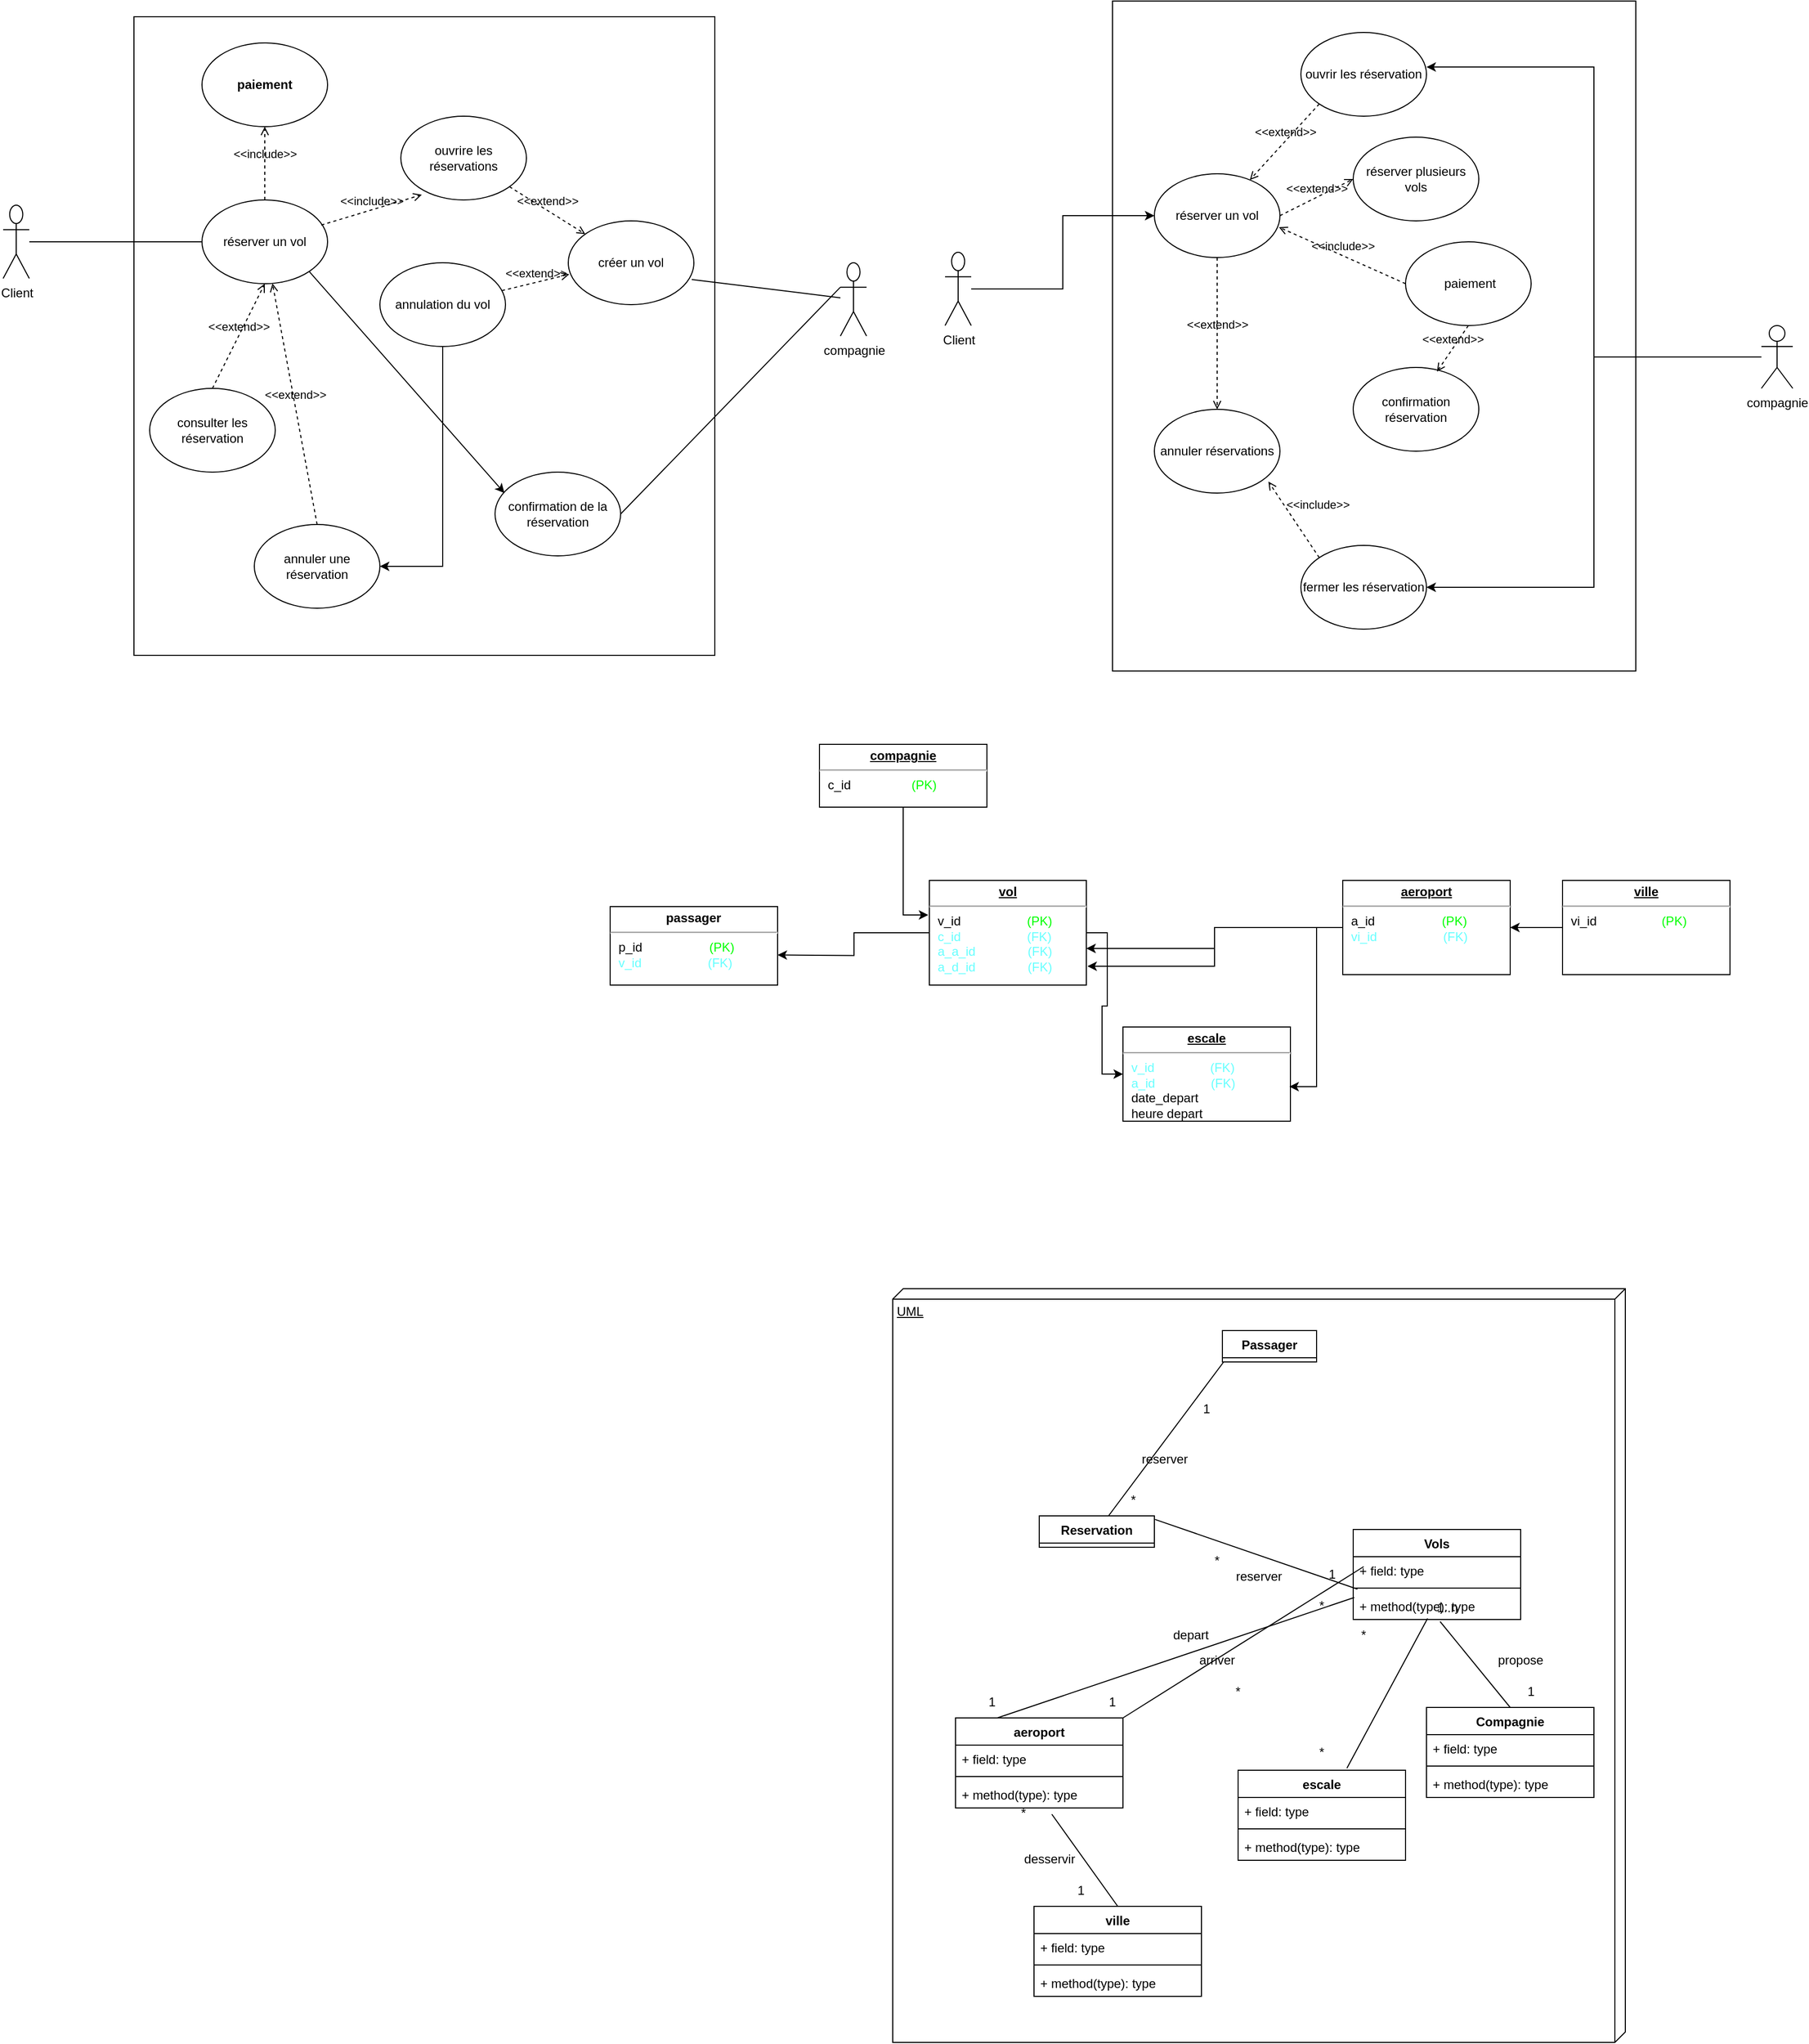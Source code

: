 <mxfile version="20.3.0" type="device"><diagram id="wTsEBoWr6yyiPD_zzFdA" name="Page-1"><mxGraphModel dx="1952" dy="724" grid="1" gridSize="10" guides="1" tooltips="1" connect="1" arrows="1" fold="1" page="1" pageScale="1" pageWidth="850" pageHeight="1100" math="0" shadow="0"><root><mxCell id="0"/><mxCell id="1" parent="0"/><mxCell id="FSa8hhv00LXBlQhopmeW-4" value="" style="rounded=0;whiteSpace=wrap;html=1;" parent="1" vertex="1"><mxGeometry x="510" y="20" width="500" height="640" as="geometry"/></mxCell><mxCell id="FSa8hhv00LXBlQhopmeW-11" value="réserver un vol" style="ellipse;whiteSpace=wrap;html=1;" parent="1" vertex="1"><mxGeometry x="550" y="185" width="120" height="80" as="geometry"/></mxCell><mxCell id="2DmsOBmD3HLrlaw24QD--2" value="&lt;p style=&quot;margin:0px;margin-top:4px;text-align:center;text-decoration:underline;&quot;&gt;&lt;/p&gt;&lt;b style=&quot;text-align: center;&quot;&gt;&lt;span style=&quot;&quot;&gt;&#9;&lt;/span&gt;&lt;span style=&quot;&quot;&gt;&#9;&lt;/span&gt;&lt;span style=&quot;white-space: pre;&quot;&gt;&#9;&lt;/span&gt;&lt;span style=&quot;white-space: pre;&quot;&gt;&#9;&lt;/span&gt;passager&lt;/b&gt;&lt;hr&gt;&lt;p style=&quot;margin:0px;margin-left:8px;&quot;&gt;&lt;span style=&quot;&quot;&gt;p_id&amp;nbsp;&lt;span style=&quot;white-space: pre;&quot;&gt;&#9;&lt;/span&gt;&lt;span style=&quot;white-space: pre;&quot;&gt;&#9;&lt;/span&gt;&lt;span style=&quot;&quot;&gt;&#9;&lt;/span&gt;&lt;span style=&quot;&quot;&gt;&#9;&lt;/span&gt;&lt;span style=&quot;&quot;&gt;&#9;&lt;/span&gt;&amp;nbsp;&lt;/span&gt;&lt;font color=&quot;#00ff00&quot;&gt;(PK)&lt;/font&gt;&lt;br&gt;&lt;/p&gt;&lt;p style=&quot;margin:0px;margin-left:8px;&quot;&gt;&lt;font color=&quot;#66ffff&quot;&gt;v_id&amp;nbsp; &amp;nbsp; &amp;nbsp; &amp;nbsp; &amp;nbsp; &amp;nbsp; &amp;nbsp; &amp;nbsp; &amp;nbsp; &amp;nbsp;(FK)&lt;/font&gt;&lt;br&gt;&lt;/p&gt;" style="verticalAlign=top;align=left;overflow=fill;fontSize=12;fontFamily=Helvetica;html=1;" parent="1" vertex="1"><mxGeometry x="30" y="885" width="160" height="75" as="geometry"/></mxCell><mxCell id="2KF7r9ejv1I13S9CNrzW-11" style="edgeStyle=orthogonalEdgeStyle;rounded=0;orthogonalLoop=1;jettySize=auto;html=1;entryX=0;entryY=0.5;entryDx=0;entryDy=0;fontColor=#000000;" parent="1" source="2KF7r9ejv1I13S9CNrzW-1" target="2KF7r9ejv1I13S9CNrzW-5" edge="1"><mxGeometry relative="1" as="geometry"/></mxCell><mxCell id="_yO1lGDixEVz8C-nXIGE-82" style="edgeStyle=orthogonalEdgeStyle;rounded=0;orthogonalLoop=1;jettySize=auto;html=1;entryX=1;entryY=0.75;entryDx=0;entryDy=0;" edge="1" parent="1" source="2KF7r9ejv1I13S9CNrzW-1"><mxGeometry relative="1" as="geometry"><mxPoint x="190" y="931.25" as="targetPoint"/></mxGeometry></mxCell><mxCell id="2KF7r9ejv1I13S9CNrzW-1" value="&lt;p style=&quot;margin:0px;margin-top:4px;text-align:center;text-decoration:underline;&quot;&gt;&lt;b&gt;vol&lt;/b&gt;&lt;/p&gt;&lt;hr&gt;&lt;p style=&quot;margin:0px;margin-left:8px;&quot;&gt;v_id&amp;nbsp; &amp;nbsp; &amp;nbsp; &amp;nbsp; &amp;nbsp; &amp;nbsp; &amp;nbsp; &amp;nbsp; &amp;nbsp; &amp;nbsp;&lt;font color=&quot;#00ff00&quot;&gt;(PK)&lt;/font&gt;&lt;br&gt;&lt;font color=&quot;#66ffff&quot;&gt;c_id&amp;nbsp; &amp;nbsp; &amp;nbsp; &amp;nbsp; &amp;nbsp; &amp;nbsp; &amp;nbsp; &amp;nbsp; &amp;nbsp; &amp;nbsp;(FK)&lt;br&gt;a_a_id&amp;nbsp; &amp;nbsp; &amp;nbsp; &amp;nbsp; &amp;nbsp; &amp;nbsp; &amp;nbsp; &amp;nbsp;(FK)&lt;/font&gt;&lt;/p&gt;&lt;p style=&quot;margin:0px;margin-left:8px;&quot;&gt;&lt;font color=&quot;#66ffff&quot;&gt;a_d_id&amp;nbsp; &amp;nbsp; &amp;nbsp; &amp;nbsp; &amp;nbsp; &amp;nbsp; &amp;nbsp; &amp;nbsp;(FK)&lt;/font&gt;&lt;font color=&quot;#0000ff&quot;&gt;&lt;br&gt;&lt;/font&gt;&lt;/p&gt;" style="verticalAlign=top;align=left;overflow=fill;fontSize=12;fontFamily=Helvetica;html=1;" parent="1" vertex="1"><mxGeometry x="335" y="860" width="150" height="100" as="geometry"/></mxCell><mxCell id="2KF7r9ejv1I13S9CNrzW-4" style="edgeStyle=orthogonalEdgeStyle;rounded=0;orthogonalLoop=1;jettySize=auto;html=1;entryX=-0.007;entryY=0.33;entryDx=0;entryDy=0;fontColor=#000000;entryPerimeter=0;" parent="1" source="2KF7r9ejv1I13S9CNrzW-3" target="2KF7r9ejv1I13S9CNrzW-1" edge="1"><mxGeometry relative="1" as="geometry"/></mxCell><mxCell id="2KF7r9ejv1I13S9CNrzW-3" value="&lt;p style=&quot;margin:0px;margin-top:4px;text-align:center;text-decoration:underline;&quot;&gt;&lt;b&gt;compagnie&lt;/b&gt;&lt;/p&gt;&lt;hr&gt;&lt;p style=&quot;margin:0px;margin-left:8px;&quot;&gt;c_id&lt;span style=&quot;white-space: pre;&quot;&gt;&#9;&lt;/span&gt;&lt;span style=&quot;white-space: pre;&quot;&gt;&#9;&lt;/span&gt;&lt;span style=&quot;white-space: pre;&quot;&gt;&#9;&lt;/span&gt;&lt;font color=&quot;#00ff00&quot;&gt;(PK)&lt;/font&gt;&lt;br&gt;&lt;/p&gt;" style="verticalAlign=top;align=left;overflow=fill;fontSize=12;fontFamily=Helvetica;html=1;" parent="1" vertex="1"><mxGeometry x="230" y="730" width="160" height="60" as="geometry"/></mxCell><mxCell id="2KF7r9ejv1I13S9CNrzW-5" value="&lt;p style=&quot;margin:0px;margin-top:4px;text-align:center;text-decoration:underline;&quot;&gt;&lt;b&gt;escale&lt;/b&gt;&lt;/p&gt;&lt;hr&gt;&lt;p style=&quot;margin:0px;margin-left:8px;&quot;&gt;&lt;font color=&quot;#66ffff&quot;&gt;v_id&amp;nbsp; &amp;nbsp; &amp;nbsp; &amp;nbsp; &amp;nbsp; &amp;nbsp; &amp;nbsp; &amp;nbsp; (FK)&lt;br&gt;a_id&amp;nbsp; &amp;nbsp; &amp;nbsp; &amp;nbsp; &amp;nbsp; &amp;nbsp; &amp;nbsp; &amp;nbsp; (FK)&lt;/font&gt;&lt;/p&gt;&lt;p style=&quot;margin:0px;margin-left:8px;&quot;&gt;date_depart&lt;/p&gt;&lt;p style=&quot;margin:0px;margin-left:8px;&quot;&gt;heure depart&lt;/p&gt;" style="verticalAlign=top;align=left;overflow=fill;fontSize=12;fontFamily=Helvetica;html=1;" parent="1" vertex="1"><mxGeometry x="520" y="1000" width="160" height="90" as="geometry"/></mxCell><mxCell id="2KF7r9ejv1I13S9CNrzW-9" style="edgeStyle=orthogonalEdgeStyle;rounded=0;orthogonalLoop=1;jettySize=auto;html=1;entryX=1.007;entryY=0.82;entryDx=0;entryDy=0;fontColor=#000000;entryPerimeter=0;" parent="1" source="2KF7r9ejv1I13S9CNrzW-6" target="2KF7r9ejv1I13S9CNrzW-1" edge="1"><mxGeometry relative="1" as="geometry"/></mxCell><mxCell id="2KF7r9ejv1I13S9CNrzW-10" style="edgeStyle=orthogonalEdgeStyle;rounded=0;orthogonalLoop=1;jettySize=auto;html=1;entryX=1;entryY=0.65;entryDx=0;entryDy=0;entryPerimeter=0;fontColor=#000000;" parent="1" source="2KF7r9ejv1I13S9CNrzW-6" target="2KF7r9ejv1I13S9CNrzW-1" edge="1"><mxGeometry relative="1" as="geometry"/></mxCell><mxCell id="2KF7r9ejv1I13S9CNrzW-12" style="edgeStyle=orthogonalEdgeStyle;rounded=0;orthogonalLoop=1;jettySize=auto;html=1;entryX=0.994;entryY=0.633;entryDx=0;entryDy=0;entryPerimeter=0;fontColor=#000000;" parent="1" source="2KF7r9ejv1I13S9CNrzW-6" target="2KF7r9ejv1I13S9CNrzW-5" edge="1"><mxGeometry relative="1" as="geometry"/></mxCell><mxCell id="2KF7r9ejv1I13S9CNrzW-6" value="&lt;p style=&quot;margin:0px;margin-top:4px;text-align:center;text-decoration:underline;&quot;&gt;&lt;b&gt;aeroport&lt;/b&gt;&lt;/p&gt;&lt;hr&gt;&lt;p style=&quot;margin:0px;margin-left:8px;&quot;&gt;a_id&lt;span style=&quot;white-space: pre;&quot;&gt;&#9;&lt;/span&gt;&lt;span style=&quot;white-space: pre;&quot;&gt;&#9;&lt;/span&gt;&amp;nbsp;&lt;span style=&quot;white-space: pre;&quot;&gt;&#9;&lt;/span&gt;&amp;nbsp;&amp;nbsp;&lt;font color=&quot;#00ff00&quot;&gt;(PK)&lt;/font&gt;&lt;br&gt;&lt;font color=&quot;#66ffff&quot;&gt;vi_id&amp;nbsp; &amp;nbsp; &amp;nbsp; &amp;nbsp; &amp;nbsp; &amp;nbsp; &amp;nbsp; &amp;nbsp; &amp;nbsp; &amp;nbsp;(FK)&lt;/font&gt;&lt;/p&gt;" style="verticalAlign=top;align=left;overflow=fill;fontSize=12;fontFamily=Helvetica;html=1;" parent="1" vertex="1"><mxGeometry x="730" y="860" width="160" height="90" as="geometry"/></mxCell><mxCell id="2KF7r9ejv1I13S9CNrzW-8" style="edgeStyle=orthogonalEdgeStyle;rounded=0;orthogonalLoop=1;jettySize=auto;html=1;fontColor=#000000;" parent="1" source="2KF7r9ejv1I13S9CNrzW-7" target="2KF7r9ejv1I13S9CNrzW-6" edge="1"><mxGeometry relative="1" as="geometry"/></mxCell><mxCell id="2KF7r9ejv1I13S9CNrzW-7" value="&lt;p style=&quot;margin:0px;margin-top:4px;text-align:center;text-decoration:underline;&quot;&gt;&lt;b&gt;ville&lt;/b&gt;&lt;/p&gt;&lt;hr&gt;&lt;p style=&quot;margin:0px;margin-left:8px;&quot;&gt;vi_id&lt;span style=&quot;white-space: pre;&quot;&gt;&#9;&lt;/span&gt;&lt;span style=&quot;white-space: pre;&quot;&gt;&#9;&lt;/span&gt;&amp;nbsp;&lt;span style=&quot;white-space: pre;&quot;&gt;&#9;&lt;/span&gt;&amp;nbsp;&amp;nbsp;&lt;font color=&quot;#00ff00&quot;&gt;(PK)&lt;/font&gt;&lt;br&gt;&lt;/p&gt;" style="verticalAlign=top;align=left;overflow=fill;fontSize=12;fontFamily=Helvetica;html=1;" parent="1" vertex="1"><mxGeometry x="940" y="860" width="160" height="90" as="geometry"/></mxCell><mxCell id="QPlJVsHykX-WtgkAvanO-22" style="edgeStyle=orthogonalEdgeStyle;rounded=0;orthogonalLoop=1;jettySize=auto;html=1;" parent="1" source="QPlJVsHykX-WtgkAvanO-1" target="FSa8hhv00LXBlQhopmeW-11" edge="1"><mxGeometry relative="1" as="geometry"/></mxCell><mxCell id="QPlJVsHykX-WtgkAvanO-1" value="Client" style="shape=umlActor;verticalLabelPosition=bottom;verticalAlign=top;html=1;outlineConnect=0;" parent="1" vertex="1"><mxGeometry x="350" y="260" width="25" height="70" as="geometry"/></mxCell><mxCell id="QPlJVsHykX-WtgkAvanO-3" value="annuler réservations" style="ellipse;whiteSpace=wrap;html=1;" parent="1" vertex="1"><mxGeometry x="550" y="410" width="120" height="80" as="geometry"/></mxCell><mxCell id="QPlJVsHykX-WtgkAvanO-18" style="edgeStyle=orthogonalEdgeStyle;rounded=0;orthogonalLoop=1;jettySize=auto;html=1;entryX=1;entryY=0.413;entryDx=0;entryDy=0;entryPerimeter=0;" parent="1" source="QPlJVsHykX-WtgkAvanO-5" target="QPlJVsHykX-WtgkAvanO-13" edge="1"><mxGeometry relative="1" as="geometry"/></mxCell><mxCell id="QPlJVsHykX-WtgkAvanO-23" style="edgeStyle=orthogonalEdgeStyle;rounded=0;orthogonalLoop=1;jettySize=auto;html=1;entryX=1;entryY=0.5;entryDx=0;entryDy=0;" parent="1" source="QPlJVsHykX-WtgkAvanO-5" target="QPlJVsHykX-WtgkAvanO-17" edge="1"><mxGeometry relative="1" as="geometry"/></mxCell><mxCell id="QPlJVsHykX-WtgkAvanO-5" value="compagnie" style="shape=umlActor;verticalLabelPosition=bottom;verticalAlign=top;html=1;outlineConnect=0;" parent="1" vertex="1"><mxGeometry x="1130" y="330" width="30" height="60" as="geometry"/></mxCell><mxCell id="QPlJVsHykX-WtgkAvanO-9" value="confirmation réservation" style="ellipse;whiteSpace=wrap;html=1;" parent="1" vertex="1"><mxGeometry x="740" y="370" width="120" height="80" as="geometry"/></mxCell><mxCell id="QPlJVsHykX-WtgkAvanO-13" value="ouvrir les réservation" style="ellipse;whiteSpace=wrap;html=1;" parent="1" vertex="1"><mxGeometry x="690" y="50" width="120" height="80" as="geometry"/></mxCell><mxCell id="QPlJVsHykX-WtgkAvanO-14" value="réserver plusieurs vols" style="ellipse;whiteSpace=wrap;html=1;" parent="1" vertex="1"><mxGeometry x="740" y="150" width="120" height="80" as="geometry"/></mxCell><mxCell id="QPlJVsHykX-WtgkAvanO-15" value="&amp;lt;&amp;lt;extend&amp;gt;&amp;gt;" style="html=1;verticalAlign=bottom;labelBackgroundColor=none;endArrow=open;endFill=0;dashed=1;rounded=0;entryX=0;entryY=0.5;entryDx=0;entryDy=0;exitX=1;exitY=0.5;exitDx=0;exitDy=0;" parent="1" source="FSa8hhv00LXBlQhopmeW-11" target="QPlJVsHykX-WtgkAvanO-14" edge="1"><mxGeometry width="160" relative="1" as="geometry"><mxPoint x="680" y="110" as="sourcePoint"/><mxPoint x="840" y="110" as="targetPoint"/></mxGeometry></mxCell><mxCell id="QPlJVsHykX-WtgkAvanO-17" value="fermer les réservation" style="ellipse;whiteSpace=wrap;html=1;" parent="1" vertex="1"><mxGeometry x="690" y="540" width="120" height="80" as="geometry"/></mxCell><mxCell id="QPlJVsHykX-WtgkAvanO-24" value="&amp;lt;&amp;lt;include&amp;gt;&amp;gt;" style="html=1;verticalAlign=bottom;labelBackgroundColor=none;endArrow=open;endFill=0;dashed=1;rounded=0;exitX=0;exitY=0;exitDx=0;exitDy=0;entryX=0.908;entryY=0.863;entryDx=0;entryDy=0;entryPerimeter=0;" parent="1" source="QPlJVsHykX-WtgkAvanO-17" target="QPlJVsHykX-WtgkAvanO-3" edge="1"><mxGeometry x="-0.177" y="-22" width="160" relative="1" as="geometry"><mxPoint x="710" y="370" as="sourcePoint"/><mxPoint x="780" y="495" as="targetPoint"/><mxPoint as="offset"/></mxGeometry></mxCell><mxCell id="QPlJVsHykX-WtgkAvanO-28" value="&amp;lt;&amp;lt;extend&amp;gt;&amp;gt;" style="html=1;verticalAlign=bottom;labelBackgroundColor=none;endArrow=open;endFill=0;dashed=1;rounded=0;exitX=0;exitY=1;exitDx=0;exitDy=0;" parent="1" source="QPlJVsHykX-WtgkAvanO-13" target="FSa8hhv00LXBlQhopmeW-11" edge="1"><mxGeometry width="160" relative="1" as="geometry"><mxPoint x="670" y="160" as="sourcePoint"/><mxPoint x="800" y="160" as="targetPoint"/></mxGeometry></mxCell><mxCell id="QPlJVsHykX-WtgkAvanO-30" value="UML" style="verticalAlign=top;align=left;spacingTop=8;spacingLeft=2;spacingRight=12;shape=cube;size=10;direction=south;fontStyle=4;html=1;" parent="1" vertex="1"><mxGeometry x="300" y="1250" width="700" height="720" as="geometry"/></mxCell><mxCell id="QPlJVsHykX-WtgkAvanO-31" value="Passager" style="swimlane;fontStyle=1;align=center;verticalAlign=top;childLayout=stackLayout;horizontal=1;startSize=26;horizontalStack=0;resizeParent=1;resizeParentMax=0;resizeLast=0;collapsible=1;marginBottom=0;" parent="1" vertex="1" collapsed="1"><mxGeometry x="615" y="1290" width="90" height="30" as="geometry"><mxRectangle x="615" y="1290" width="160" height="108" as="alternateBounds"/></mxGeometry></mxCell><mxCell id="QPlJVsHykX-WtgkAvanO-32" value="- id_passager: Int&#10;- nom: String&#10;- prenom: String&#10;- passport_number: Int" style="text;strokeColor=none;fillColor=none;align=left;verticalAlign=top;spacingLeft=4;spacingRight=4;overflow=hidden;rotatable=0;points=[[0,0.5],[1,0.5]];portConstraint=eastwest;" parent="QPlJVsHykX-WtgkAvanO-31" vertex="1"><mxGeometry y="26" width="160" height="74" as="geometry"/></mxCell><mxCell id="QPlJVsHykX-WtgkAvanO-33" value="" style="line;strokeWidth=1;fillColor=none;align=left;verticalAlign=middle;spacingTop=-1;spacingLeft=3;spacingRight=3;rotatable=0;labelPosition=right;points=[];portConstraint=eastwest;" parent="QPlJVsHykX-WtgkAvanO-31" vertex="1"><mxGeometry y="100" width="160" height="8" as="geometry"/></mxCell><mxCell id="QPlJVsHykX-WtgkAvanO-35" value="Reservation" style="swimlane;fontStyle=1;align=center;verticalAlign=top;childLayout=stackLayout;horizontal=1;startSize=26;horizontalStack=0;resizeParent=1;resizeParentMax=0;resizeLast=0;collapsible=1;marginBottom=0;" parent="1" vertex="1" collapsed="1"><mxGeometry x="440" y="1467" width="110" height="30" as="geometry"><mxRectangle x="440" y="1467" width="160" height="86" as="alternateBounds"/></mxGeometry></mxCell><mxCell id="QPlJVsHykX-WtgkAvanO-36" value="+ field: type" style="text;strokeColor=none;fillColor=none;align=left;verticalAlign=top;spacingLeft=4;spacingRight=4;overflow=hidden;rotatable=0;points=[[0,0.5],[1,0.5]];portConstraint=eastwest;" parent="QPlJVsHykX-WtgkAvanO-35" vertex="1"><mxGeometry y="26" width="160" height="26" as="geometry"/></mxCell><mxCell id="QPlJVsHykX-WtgkAvanO-37" value="" style="line;strokeWidth=1;fillColor=none;align=left;verticalAlign=middle;spacingTop=-1;spacingLeft=3;spacingRight=3;rotatable=0;labelPosition=right;points=[];portConstraint=eastwest;" parent="QPlJVsHykX-WtgkAvanO-35" vertex="1"><mxGeometry y="52" width="160" height="8" as="geometry"/></mxCell><mxCell id="QPlJVsHykX-WtgkAvanO-38" value="+ method(type): type" style="text;strokeColor=none;fillColor=none;align=left;verticalAlign=top;spacingLeft=4;spacingRight=4;overflow=hidden;rotatable=0;points=[[0,0.5],[1,0.5]];portConstraint=eastwest;" parent="QPlJVsHykX-WtgkAvanO-35" vertex="1"><mxGeometry y="60" width="160" height="26" as="geometry"/></mxCell><mxCell id="QPlJVsHykX-WtgkAvanO-39" value="Vols" style="swimlane;fontStyle=1;align=center;verticalAlign=top;childLayout=stackLayout;horizontal=1;startSize=26;horizontalStack=0;resizeParent=1;resizeParentMax=0;resizeLast=0;collapsible=1;marginBottom=0;" parent="1" vertex="1"><mxGeometry x="740" y="1480" width="160" height="86" as="geometry"><mxRectangle x="740" y="1480" width="60" height="30" as="alternateBounds"/></mxGeometry></mxCell><mxCell id="QPlJVsHykX-WtgkAvanO-40" value="+ field: type" style="text;strokeColor=none;fillColor=none;align=left;verticalAlign=top;spacingLeft=4;spacingRight=4;overflow=hidden;rotatable=0;points=[[0,0.5],[1,0.5]];portConstraint=eastwest;" parent="QPlJVsHykX-WtgkAvanO-39" vertex="1"><mxGeometry y="26" width="160" height="26" as="geometry"/></mxCell><mxCell id="QPlJVsHykX-WtgkAvanO-41" value="" style="line;strokeWidth=1;fillColor=none;align=left;verticalAlign=middle;spacingTop=-1;spacingLeft=3;spacingRight=3;rotatable=0;labelPosition=right;points=[];portConstraint=eastwest;" parent="QPlJVsHykX-WtgkAvanO-39" vertex="1"><mxGeometry y="52" width="160" height="8" as="geometry"/></mxCell><mxCell id="QPlJVsHykX-WtgkAvanO-42" value="+ method(type): type" style="text;strokeColor=none;fillColor=none;align=left;verticalAlign=top;spacingLeft=4;spacingRight=4;overflow=hidden;rotatable=0;points=[[0,0.5],[1,0.5]];portConstraint=eastwest;" parent="QPlJVsHykX-WtgkAvanO-39" vertex="1"><mxGeometry y="60" width="160" height="26" as="geometry"/></mxCell><mxCell id="QPlJVsHykX-WtgkAvanO-43" value="&amp;nbsp;paiement" style="ellipse;whiteSpace=wrap;html=1;" parent="1" vertex="1"><mxGeometry x="790" y="250" width="120" height="80" as="geometry"/></mxCell><mxCell id="QPlJVsHykX-WtgkAvanO-44" value="&amp;lt;&amp;lt;include&amp;gt;&amp;gt;" style="html=1;verticalAlign=bottom;labelBackgroundColor=none;endArrow=open;endFill=0;dashed=1;rounded=0;exitX=0;exitY=0.5;exitDx=0;exitDy=0;entryX=0.992;entryY=0.638;entryDx=0;entryDy=0;entryPerimeter=0;" parent="1" source="QPlJVsHykX-WtgkAvanO-43" target="FSa8hhv00LXBlQhopmeW-11" edge="1"><mxGeometry width="160" relative="1" as="geometry"><mxPoint x="710" y="240" as="sourcePoint"/><mxPoint x="870" y="240" as="targetPoint"/></mxGeometry></mxCell><mxCell id="QPlJVsHykX-WtgkAvanO-48" value="&amp;lt;&amp;lt;extend&amp;gt;&amp;gt;" style="html=1;verticalAlign=bottom;labelBackgroundColor=none;endArrow=open;endFill=0;dashed=1;rounded=0;entryX=0.667;entryY=0.05;entryDx=0;entryDy=0;exitX=0.5;exitY=1;exitDx=0;exitDy=0;entryPerimeter=0;" parent="1" source="QPlJVsHykX-WtgkAvanO-43" target="QPlJVsHykX-WtgkAvanO-9" edge="1"><mxGeometry width="160" relative="1" as="geometry"><mxPoint x="860" y="365" as="sourcePoint"/><mxPoint x="930" y="330" as="targetPoint"/></mxGeometry></mxCell><mxCell id="QPlJVsHykX-WtgkAvanO-63" value="Compagnie" style="swimlane;fontStyle=1;align=center;verticalAlign=top;childLayout=stackLayout;horizontal=1;startSize=26;horizontalStack=0;resizeParent=1;resizeParentMax=0;resizeLast=0;collapsible=1;marginBottom=0;" parent="1" vertex="1"><mxGeometry x="810" y="1650" width="160" height="86" as="geometry"><mxRectangle x="730" y="1620" width="110" height="30" as="alternateBounds"/></mxGeometry></mxCell><mxCell id="QPlJVsHykX-WtgkAvanO-64" value="+ field: type" style="text;strokeColor=none;fillColor=none;align=left;verticalAlign=top;spacingLeft=4;spacingRight=4;overflow=hidden;rotatable=0;points=[[0,0.5],[1,0.5]];portConstraint=eastwest;" parent="QPlJVsHykX-WtgkAvanO-63" vertex="1"><mxGeometry y="26" width="160" height="26" as="geometry"/></mxCell><mxCell id="QPlJVsHykX-WtgkAvanO-65" value="" style="line;strokeWidth=1;fillColor=none;align=left;verticalAlign=middle;spacingTop=-1;spacingLeft=3;spacingRight=3;rotatable=0;labelPosition=right;points=[];portConstraint=eastwest;" parent="QPlJVsHykX-WtgkAvanO-63" vertex="1"><mxGeometry y="52" width="160" height="8" as="geometry"/></mxCell><mxCell id="QPlJVsHykX-WtgkAvanO-66" value="+ method(type): type" style="text;strokeColor=none;fillColor=none;align=left;verticalAlign=top;spacingLeft=4;spacingRight=4;overflow=hidden;rotatable=0;points=[[0,0.5],[1,0.5]];portConstraint=eastwest;" parent="QPlJVsHykX-WtgkAvanO-63" vertex="1"><mxGeometry y="60" width="160" height="26" as="geometry"/></mxCell><mxCell id="_yO1lGDixEVz8C-nXIGE-1" value="escale" style="swimlane;fontStyle=1;align=center;verticalAlign=top;childLayout=stackLayout;horizontal=1;startSize=26;horizontalStack=0;resizeParent=1;resizeParentMax=0;resizeLast=0;collapsible=1;marginBottom=0;" vertex="1" parent="1"><mxGeometry x="630" y="1710" width="160" height="86" as="geometry"><mxRectangle x="595" y="1650" width="110" height="30" as="alternateBounds"/></mxGeometry></mxCell><mxCell id="_yO1lGDixEVz8C-nXIGE-2" value="+ field: type" style="text;strokeColor=none;fillColor=none;align=left;verticalAlign=top;spacingLeft=4;spacingRight=4;overflow=hidden;rotatable=0;points=[[0,0.5],[1,0.5]];portConstraint=eastwest;" vertex="1" parent="_yO1lGDixEVz8C-nXIGE-1"><mxGeometry y="26" width="160" height="26" as="geometry"/></mxCell><mxCell id="_yO1lGDixEVz8C-nXIGE-3" value="" style="line;strokeWidth=1;fillColor=none;align=left;verticalAlign=middle;spacingTop=-1;spacingLeft=3;spacingRight=3;rotatable=0;labelPosition=right;points=[];portConstraint=eastwest;" vertex="1" parent="_yO1lGDixEVz8C-nXIGE-1"><mxGeometry y="52" width="160" height="8" as="geometry"/></mxCell><mxCell id="_yO1lGDixEVz8C-nXIGE-4" value="+ method(type): type" style="text;strokeColor=none;fillColor=none;align=left;verticalAlign=top;spacingLeft=4;spacingRight=4;overflow=hidden;rotatable=0;points=[[0,0.5],[1,0.5]];portConstraint=eastwest;" vertex="1" parent="_yO1lGDixEVz8C-nXIGE-1"><mxGeometry y="60" width="160" height="26" as="geometry"/></mxCell><mxCell id="_yO1lGDixEVz8C-nXIGE-9" value="ville" style="swimlane;fontStyle=1;align=center;verticalAlign=top;childLayout=stackLayout;horizontal=1;startSize=26;horizontalStack=0;resizeParent=1;resizeParentMax=0;resizeLast=0;collapsible=1;marginBottom=0;" vertex="1" parent="1"><mxGeometry x="435" y="1840" width="160" height="86" as="geometry"><mxRectangle x="730" y="1620" width="110" height="30" as="alternateBounds"/></mxGeometry></mxCell><mxCell id="_yO1lGDixEVz8C-nXIGE-10" value="+ field: type" style="text;strokeColor=none;fillColor=none;align=left;verticalAlign=top;spacingLeft=4;spacingRight=4;overflow=hidden;rotatable=0;points=[[0,0.5],[1,0.5]];portConstraint=eastwest;" vertex="1" parent="_yO1lGDixEVz8C-nXIGE-9"><mxGeometry y="26" width="160" height="26" as="geometry"/></mxCell><mxCell id="_yO1lGDixEVz8C-nXIGE-11" value="" style="line;strokeWidth=1;fillColor=none;align=left;verticalAlign=middle;spacingTop=-1;spacingLeft=3;spacingRight=3;rotatable=0;labelPosition=right;points=[];portConstraint=eastwest;" vertex="1" parent="_yO1lGDixEVz8C-nXIGE-9"><mxGeometry y="52" width="160" height="8" as="geometry"/></mxCell><mxCell id="_yO1lGDixEVz8C-nXIGE-12" value="+ method(type): type" style="text;strokeColor=none;fillColor=none;align=left;verticalAlign=top;spacingLeft=4;spacingRight=4;overflow=hidden;rotatable=0;points=[[0,0.5],[1,0.5]];portConstraint=eastwest;" vertex="1" parent="_yO1lGDixEVz8C-nXIGE-9"><mxGeometry y="60" width="160" height="26" as="geometry"/></mxCell><mxCell id="_yO1lGDixEVz8C-nXIGE-13" value="" style="endArrow=none;html=1;rounded=0;exitX=1.006;exitY=0.115;exitDx=0;exitDy=0;exitPerimeter=0;entryX=0.025;entryY=-0.115;entryDx=0;entryDy=0;entryPerimeter=0;" edge="1" parent="1" source="QPlJVsHykX-WtgkAvanO-38" target="QPlJVsHykX-WtgkAvanO-42"><mxGeometry width="50" height="50" relative="1" as="geometry"><mxPoint x="660" y="1640" as="sourcePoint"/><mxPoint x="710" y="1590" as="targetPoint"/></mxGeometry></mxCell><mxCell id="_yO1lGDixEVz8C-nXIGE-14" value="*" style="text;html=1;strokeColor=none;fillColor=none;align=center;verticalAlign=middle;whiteSpace=wrap;rounded=0;" vertex="1" parent="1"><mxGeometry x="580" y="1495" width="60" height="30" as="geometry"/></mxCell><mxCell id="_yO1lGDixEVz8C-nXIGE-15" value="1" style="text;html=1;strokeColor=none;fillColor=none;align=center;verticalAlign=middle;whiteSpace=wrap;rounded=0;" vertex="1" parent="1"><mxGeometry x="690" y="1508" width="60" height="30" as="geometry"/></mxCell><mxCell id="_yO1lGDixEVz8C-nXIGE-19" value="" style="endArrow=none;html=1;rounded=0;exitX=0.013;exitY=1;exitDx=0;exitDy=0;exitPerimeter=0;" edge="1" parent="1" source="QPlJVsHykX-WtgkAvanO-32" target="QPlJVsHykX-WtgkAvanO-35"><mxGeometry width="50" height="50" relative="1" as="geometry"><mxPoint x="538.48" y="1420.0" as="sourcePoint"/><mxPoint x="681.52" y="1427.02" as="targetPoint"/></mxGeometry></mxCell><mxCell id="_yO1lGDixEVz8C-nXIGE-20" value="*" style="text;html=1;strokeColor=none;fillColor=none;align=center;verticalAlign=middle;whiteSpace=wrap;rounded=0;" vertex="1" parent="1"><mxGeometry x="500" y="1437" width="60" height="30" as="geometry"/></mxCell><mxCell id="_yO1lGDixEVz8C-nXIGE-21" value="1" style="text;html=1;strokeColor=none;fillColor=none;align=center;verticalAlign=middle;whiteSpace=wrap;rounded=0;" vertex="1" parent="1"><mxGeometry x="570" y="1350" width="60" height="30" as="geometry"/></mxCell><mxCell id="_yO1lGDixEVz8C-nXIGE-22" value="reserver" style="text;html=1;strokeColor=none;fillColor=none;align=center;verticalAlign=middle;whiteSpace=wrap;rounded=0;" vertex="1" parent="1"><mxGeometry x="530" y="1398" width="60" height="30" as="geometry"/></mxCell><mxCell id="_yO1lGDixEVz8C-nXIGE-23" value="reserver" style="text;html=1;strokeColor=none;fillColor=none;align=center;verticalAlign=middle;whiteSpace=wrap;rounded=0;" vertex="1" parent="1"><mxGeometry x="620" y="1510" width="60" height="30" as="geometry"/></mxCell><mxCell id="_yO1lGDixEVz8C-nXIGE-24" value="" style="endArrow=none;html=1;rounded=0;entryX=0.444;entryY=0.962;entryDx=0;entryDy=0;entryPerimeter=0;exitX=0.65;exitY=-0.023;exitDx=0;exitDy=0;exitPerimeter=0;" edge="1" parent="1" source="_yO1lGDixEVz8C-nXIGE-1" target="QPlJVsHykX-WtgkAvanO-42"><mxGeometry width="50" height="50" relative="1" as="geometry"><mxPoint x="660" y="1640" as="sourcePoint"/><mxPoint x="710" y="1590" as="targetPoint"/></mxGeometry></mxCell><mxCell id="_yO1lGDixEVz8C-nXIGE-25" value="propose" style="text;html=1;strokeColor=none;fillColor=none;align=center;verticalAlign=middle;whiteSpace=wrap;rounded=0;" vertex="1" parent="1"><mxGeometry x="870" y="1590" width="60" height="30" as="geometry"/></mxCell><mxCell id="_yO1lGDixEVz8C-nXIGE-26" value="" style="endArrow=none;html=1;rounded=0;entryX=0.519;entryY=1.077;entryDx=0;entryDy=0;entryPerimeter=0;exitX=0.5;exitY=0;exitDx=0;exitDy=0;" edge="1" parent="1" source="QPlJVsHykX-WtgkAvanO-63" target="QPlJVsHykX-WtgkAvanO-42"><mxGeometry width="50" height="50" relative="1" as="geometry"><mxPoint x="654" y="1658.022" as="sourcePoint"/><mxPoint x="821.04" y="1575.012" as="targetPoint"/></mxGeometry></mxCell><mxCell id="_yO1lGDixEVz8C-nXIGE-27" value="1" style="text;html=1;strokeColor=none;fillColor=none;align=center;verticalAlign=middle;whiteSpace=wrap;rounded=0;" vertex="1" parent="1"><mxGeometry x="880" y="1620" width="60" height="30" as="geometry"/></mxCell><mxCell id="_yO1lGDixEVz8C-nXIGE-28" value="1..n" style="text;html=1;strokeColor=none;fillColor=none;align=center;verticalAlign=middle;whiteSpace=wrap;rounded=0;" vertex="1" parent="1"><mxGeometry x="800" y="1540" width="60" height="30" as="geometry"/></mxCell><mxCell id="_yO1lGDixEVz8C-nXIGE-29" value="aeroport" style="swimlane;fontStyle=1;align=center;verticalAlign=top;childLayout=stackLayout;horizontal=1;startSize=26;horizontalStack=0;resizeParent=1;resizeParentMax=0;resizeLast=0;collapsible=1;marginBottom=0;" vertex="1" parent="1"><mxGeometry x="360" y="1660" width="160" height="86" as="geometry"><mxRectangle x="730" y="1620" width="110" height="30" as="alternateBounds"/></mxGeometry></mxCell><mxCell id="_yO1lGDixEVz8C-nXIGE-30" value="+ field: type" style="text;strokeColor=none;fillColor=none;align=left;verticalAlign=top;spacingLeft=4;spacingRight=4;overflow=hidden;rotatable=0;points=[[0,0.5],[1,0.5]];portConstraint=eastwest;" vertex="1" parent="_yO1lGDixEVz8C-nXIGE-29"><mxGeometry y="26" width="160" height="26" as="geometry"/></mxCell><mxCell id="_yO1lGDixEVz8C-nXIGE-31" value="" style="line;strokeWidth=1;fillColor=none;align=left;verticalAlign=middle;spacingTop=-1;spacingLeft=3;spacingRight=3;rotatable=0;labelPosition=right;points=[];portConstraint=eastwest;" vertex="1" parent="_yO1lGDixEVz8C-nXIGE-29"><mxGeometry y="52" width="160" height="8" as="geometry"/></mxCell><mxCell id="_yO1lGDixEVz8C-nXIGE-32" value="+ method(type): type" style="text;strokeColor=none;fillColor=none;align=left;verticalAlign=top;spacingLeft=4;spacingRight=4;overflow=hidden;rotatable=0;points=[[0,0.5],[1,0.5]];portConstraint=eastwest;" vertex="1" parent="_yO1lGDixEVz8C-nXIGE-29"><mxGeometry y="60" width="160" height="26" as="geometry"/></mxCell><mxCell id="_yO1lGDixEVz8C-nXIGE-34" value="*" style="text;html=1;strokeColor=none;fillColor=none;align=center;verticalAlign=middle;whiteSpace=wrap;rounded=0;" vertex="1" parent="1"><mxGeometry x="720" y="1566" width="60" height="30" as="geometry"/></mxCell><mxCell id="_yO1lGDixEVz8C-nXIGE-35" value="*" style="text;html=1;strokeColor=none;fillColor=none;align=center;verticalAlign=middle;whiteSpace=wrap;rounded=0;" vertex="1" parent="1"><mxGeometry x="600" y="1620" width="60" height="30" as="geometry"/></mxCell><mxCell id="_yO1lGDixEVz8C-nXIGE-36" value="" style="endArrow=none;html=1;rounded=0;entryX=0.006;entryY=0.192;entryDx=0;entryDy=0;entryPerimeter=0;exitX=0.25;exitY=0;exitDx=0;exitDy=0;" edge="1" parent="1" source="_yO1lGDixEVz8C-nXIGE-29" target="QPlJVsHykX-WtgkAvanO-42"><mxGeometry width="50" height="50" relative="1" as="geometry"><mxPoint x="660" y="1640" as="sourcePoint"/><mxPoint x="710" y="1590" as="targetPoint"/></mxGeometry></mxCell><mxCell id="_yO1lGDixEVz8C-nXIGE-38" value="*" style="text;html=1;strokeColor=none;fillColor=none;align=center;verticalAlign=middle;whiteSpace=wrap;rounded=0;" vertex="1" parent="1"><mxGeometry x="680" y="1538" width="60" height="30" as="geometry"/></mxCell><mxCell id="_yO1lGDixEVz8C-nXIGE-40" value="1" style="text;html=1;strokeColor=none;fillColor=none;align=center;verticalAlign=middle;whiteSpace=wrap;rounded=0;" vertex="1" parent="1"><mxGeometry x="365" y="1630" width="60" height="30" as="geometry"/></mxCell><mxCell id="_yO1lGDixEVz8C-nXIGE-41" value="depart" style="text;html=1;strokeColor=none;fillColor=none;align=center;verticalAlign=middle;whiteSpace=wrap;rounded=0;" vertex="1" parent="1"><mxGeometry x="555" y="1566" width="60" height="30" as="geometry"/></mxCell><mxCell id="_yO1lGDixEVz8C-nXIGE-42" value="" style="endArrow=none;html=1;rounded=0;entryX=1;entryY=0.25;entryDx=0;entryDy=0;exitX=1;exitY=0;exitDx=0;exitDy=0;" edge="1" parent="1" source="_yO1lGDixEVz8C-nXIGE-29" target="_yO1lGDixEVz8C-nXIGE-15"><mxGeometry width="50" height="50" relative="1" as="geometry"><mxPoint x="660" y="1640" as="sourcePoint"/><mxPoint x="710" y="1590" as="targetPoint"/></mxGeometry></mxCell><mxCell id="_yO1lGDixEVz8C-nXIGE-44" value="*" style="text;html=1;strokeColor=none;fillColor=none;align=center;verticalAlign=middle;whiteSpace=wrap;rounded=0;" vertex="1" parent="1"><mxGeometry x="680" y="1678" width="60" height="30" as="geometry"/></mxCell><mxCell id="_yO1lGDixEVz8C-nXIGE-45" value="1" style="text;html=1;strokeColor=none;fillColor=none;align=center;verticalAlign=middle;whiteSpace=wrap;rounded=0;" vertex="1" parent="1"><mxGeometry x="480" y="1630" width="60" height="30" as="geometry"/></mxCell><mxCell id="_yO1lGDixEVz8C-nXIGE-46" value="arriver" style="text;html=1;strokeColor=none;fillColor=none;align=center;verticalAlign=middle;whiteSpace=wrap;rounded=0;" vertex="1" parent="1"><mxGeometry x="580" y="1590" width="60" height="30" as="geometry"/></mxCell><mxCell id="_yO1lGDixEVz8C-nXIGE-47" value="" style="endArrow=none;html=1;rounded=0;exitX=0.5;exitY=0;exitDx=0;exitDy=0;entryX=0.575;entryY=1.231;entryDx=0;entryDy=0;entryPerimeter=0;" edge="1" parent="1" source="_yO1lGDixEVz8C-nXIGE-9" target="_yO1lGDixEVz8C-nXIGE-32"><mxGeometry width="50" height="50" relative="1" as="geometry"><mxPoint x="660" y="1740" as="sourcePoint"/><mxPoint x="710" y="1690" as="targetPoint"/></mxGeometry></mxCell><mxCell id="_yO1lGDixEVz8C-nXIGE-48" value="1" style="text;html=1;strokeColor=none;fillColor=none;align=center;verticalAlign=middle;whiteSpace=wrap;rounded=0;" vertex="1" parent="1"><mxGeometry x="450" y="1810" width="60" height="30" as="geometry"/></mxCell><mxCell id="_yO1lGDixEVz8C-nXIGE-49" value="*" style="text;html=1;strokeColor=none;fillColor=none;align=center;verticalAlign=middle;whiteSpace=wrap;rounded=0;" vertex="1" parent="1"><mxGeometry x="395" y="1736" width="60" height="30" as="geometry"/></mxCell><mxCell id="_yO1lGDixEVz8C-nXIGE-50" value="desservir" style="text;html=1;strokeColor=none;fillColor=none;align=center;verticalAlign=middle;whiteSpace=wrap;rounded=0;" vertex="1" parent="1"><mxGeometry x="420" y="1780" width="60" height="30" as="geometry"/></mxCell><mxCell id="_yO1lGDixEVz8C-nXIGE-51" value="&amp;lt;&amp;lt;extend&amp;gt;&amp;gt;" style="html=1;verticalAlign=bottom;labelBackgroundColor=none;endArrow=open;endFill=0;dashed=1;rounded=0;exitX=0.5;exitY=1;exitDx=0;exitDy=0;" edge="1" parent="1" source="FSa8hhv00LXBlQhopmeW-11" target="QPlJVsHykX-WtgkAvanO-3"><mxGeometry width="160" relative="1" as="geometry"><mxPoint x="590" y="345" as="sourcePoint"/><mxPoint x="660" y="310" as="targetPoint"/></mxGeometry></mxCell><mxCell id="_yO1lGDixEVz8C-nXIGE-53" value="" style="rounded=0;whiteSpace=wrap;html=1;" vertex="1" parent="1"><mxGeometry x="-425" y="35" width="555" height="610" as="geometry"/></mxCell><mxCell id="_yO1lGDixEVz8C-nXIGE-54" value="réserver un vol" style="ellipse;whiteSpace=wrap;html=1;" vertex="1" parent="1"><mxGeometry x="-360" y="210" width="120" height="80" as="geometry"/></mxCell><mxCell id="_yO1lGDixEVz8C-nXIGE-55" value="annuler une réservation" style="ellipse;whiteSpace=wrap;html=1;" vertex="1" parent="1"><mxGeometry x="-310" y="520" width="120" height="80" as="geometry"/></mxCell><mxCell id="_yO1lGDixEVz8C-nXIGE-56" value="paiement" style="ellipse;whiteSpace=wrap;html=1;fontStyle=1" vertex="1" parent="1"><mxGeometry x="-360" y="60" width="120" height="80" as="geometry"/></mxCell><mxCell id="_yO1lGDixEVz8C-nXIGE-57" value="Client" style="shape=umlActor;verticalLabelPosition=bottom;verticalAlign=top;html=1;outlineConnect=0;" vertex="1" parent="1"><mxGeometry x="-550" y="215" width="25" height="70" as="geometry"/></mxCell><mxCell id="_yO1lGDixEVz8C-nXIGE-59" value="compagnie" style="shape=umlActor;verticalLabelPosition=bottom;verticalAlign=top;html=1;outlineConnect=0;" vertex="1" parent="1"><mxGeometry x="250" y="270" width="25" height="70" as="geometry"/></mxCell><mxCell id="_yO1lGDixEVz8C-nXIGE-60" value="créer un vol" style="ellipse;whiteSpace=wrap;html=1;" vertex="1" parent="1"><mxGeometry x="-10" y="230" width="120" height="80" as="geometry"/></mxCell><mxCell id="_yO1lGDixEVz8C-nXIGE-62" value="&amp;lt;&amp;lt;include&amp;gt;&amp;gt;" style="html=1;verticalAlign=bottom;labelBackgroundColor=none;endArrow=open;endFill=0;dashed=1;rounded=0;" edge="1" parent="1" source="_yO1lGDixEVz8C-nXIGE-54" target="_yO1lGDixEVz8C-nXIGE-56"><mxGeometry width="160" relative="1" as="geometry"><mxPoint x="-270" y="190" as="sourcePoint"/><mxPoint x="-110" y="190" as="targetPoint"/></mxGeometry></mxCell><mxCell id="_yO1lGDixEVz8C-nXIGE-63" value="confirmation de la réservation" style="ellipse;whiteSpace=wrap;html=1;" vertex="1" parent="1"><mxGeometry x="-80" y="470" width="120" height="80" as="geometry"/></mxCell><mxCell id="_yO1lGDixEVz8C-nXIGE-65" value="" style="endArrow=none;html=1;rounded=0;entryX=0.983;entryY=0.7;entryDx=0;entryDy=0;entryPerimeter=0;" edge="1" parent="1" source="_yO1lGDixEVz8C-nXIGE-59" target="_yO1lGDixEVz8C-nXIGE-60"><mxGeometry width="50" height="50" relative="1" as="geometry"><mxPoint x="120" y="220" as="sourcePoint"/><mxPoint x="140" y="150" as="targetPoint"/></mxGeometry></mxCell><mxCell id="_yO1lGDixEVz8C-nXIGE-66" value="" style="endArrow=none;html=1;rounded=0;entryX=1;entryY=0.5;entryDx=0;entryDy=0;exitX=0;exitY=0.333;exitDx=0;exitDy=0;exitPerimeter=0;" edge="1" parent="1" source="_yO1lGDixEVz8C-nXIGE-59" target="_yO1lGDixEVz8C-nXIGE-63"><mxGeometry width="50" height="50" relative="1" as="geometry"><mxPoint x="97.04" y="373.132" as="sourcePoint"/><mxPoint x="-10.0" y="306.87" as="targetPoint"/></mxGeometry></mxCell><mxCell id="_yO1lGDixEVz8C-nXIGE-67" value="" style="endArrow=none;html=1;rounded=0;" edge="1" parent="1" source="_yO1lGDixEVz8C-nXIGE-54" target="_yO1lGDixEVz8C-nXIGE-57"><mxGeometry width="50" height="50" relative="1" as="geometry"><mxPoint x="-285" y="300.003" as="sourcePoint"/><mxPoint x="-440" y="456.67" as="targetPoint"/></mxGeometry></mxCell><mxCell id="_yO1lGDixEVz8C-nXIGE-68" value="" style="endArrow=classic;html=1;rounded=0;exitX=1;exitY=1;exitDx=0;exitDy=0;entryX=0.075;entryY=0.25;entryDx=0;entryDy=0;entryPerimeter=0;" edge="1" parent="1" source="_yO1lGDixEVz8C-nXIGE-54" target="_yO1lGDixEVz8C-nXIGE-63"><mxGeometry width="50" height="50" relative="1" as="geometry"><mxPoint x="90" y="300" as="sourcePoint"/><mxPoint x="140" y="250" as="targetPoint"/></mxGeometry></mxCell><mxCell id="_yO1lGDixEVz8C-nXIGE-69" value="consulter les réservation" style="ellipse;whiteSpace=wrap;html=1;" vertex="1" parent="1"><mxGeometry x="-410" y="390" width="120" height="80" as="geometry"/></mxCell><mxCell id="_yO1lGDixEVz8C-nXIGE-71" value="&amp;lt;&amp;lt;extend&amp;gt;&amp;gt;" style="html=1;verticalAlign=bottom;labelBackgroundColor=none;endArrow=open;endFill=0;dashed=1;rounded=0;exitX=0.5;exitY=0;exitDx=0;exitDy=0;entryX=0.5;entryY=1;entryDx=0;entryDy=0;" edge="1" parent="1" source="_yO1lGDixEVz8C-nXIGE-69" target="_yO1lGDixEVz8C-nXIGE-54"><mxGeometry width="160" relative="1" as="geometry"><mxPoint x="30" y="360" as="sourcePoint"/><mxPoint x="-300" y="380" as="targetPoint"/></mxGeometry></mxCell><mxCell id="_yO1lGDixEVz8C-nXIGE-72" value="&amp;lt;&amp;lt;extend&amp;gt;&amp;gt;" style="html=1;verticalAlign=bottom;labelBackgroundColor=none;endArrow=open;endFill=0;dashed=1;rounded=0;exitX=0.5;exitY=0;exitDx=0;exitDy=0;" edge="1" parent="1" source="_yO1lGDixEVz8C-nXIGE-55" target="_yO1lGDixEVz8C-nXIGE-54"><mxGeometry width="160" relative="1" as="geometry"><mxPoint x="-290" y="390" as="sourcePoint"/><mxPoint x="-290" y="300" as="targetPoint"/></mxGeometry></mxCell><mxCell id="_yO1lGDixEVz8C-nXIGE-73" value="ouvrire les réservations" style="ellipse;whiteSpace=wrap;html=1;" vertex="1" parent="1"><mxGeometry x="-170" y="130" width="120" height="80" as="geometry"/></mxCell><mxCell id="_yO1lGDixEVz8C-nXIGE-74" value="&amp;lt;&amp;lt;extend&amp;gt;&amp;gt;" style="html=1;verticalAlign=bottom;labelBackgroundColor=none;endArrow=open;endFill=0;dashed=1;rounded=0;" edge="1" parent="1" source="_yO1lGDixEVz8C-nXIGE-73" target="_yO1lGDixEVz8C-nXIGE-60"><mxGeometry width="160" relative="1" as="geometry"><mxPoint x="-230" y="224.5" as="sourcePoint"/><mxPoint x="-70" y="224.5" as="targetPoint"/></mxGeometry></mxCell><mxCell id="_yO1lGDixEVz8C-nXIGE-75" value="&amp;lt;&amp;lt;include&amp;gt;&amp;gt;" style="html=1;verticalAlign=bottom;labelBackgroundColor=none;endArrow=open;endFill=0;dashed=1;rounded=0;exitX=0.95;exitY=0.3;exitDx=0;exitDy=0;exitPerimeter=0;entryX=0.167;entryY=0.938;entryDx=0;entryDy=0;entryPerimeter=0;" edge="1" parent="1" source="_yO1lGDixEVz8C-nXIGE-54" target="_yO1lGDixEVz8C-nXIGE-73"><mxGeometry width="160" relative="1" as="geometry"><mxPoint x="-219.654" y="229.996" as="sourcePoint"/><mxPoint x="-190.002" y="175.338" as="targetPoint"/></mxGeometry></mxCell><mxCell id="_yO1lGDixEVz8C-nXIGE-79" style="edgeStyle=orthogonalEdgeStyle;rounded=0;orthogonalLoop=1;jettySize=auto;html=1;entryX=1;entryY=0.5;entryDx=0;entryDy=0;" edge="1" parent="1" source="_yO1lGDixEVz8C-nXIGE-76" target="_yO1lGDixEVz8C-nXIGE-55"><mxGeometry relative="1" as="geometry"/></mxCell><mxCell id="_yO1lGDixEVz8C-nXIGE-76" value="annulation du vol" style="ellipse;whiteSpace=wrap;html=1;" vertex="1" parent="1"><mxGeometry x="-190" y="270" width="120" height="80" as="geometry"/></mxCell><mxCell id="_yO1lGDixEVz8C-nXIGE-78" value="&amp;lt;&amp;lt;extend&amp;gt;&amp;gt;" style="html=1;verticalAlign=bottom;labelBackgroundColor=none;endArrow=open;endFill=0;dashed=1;rounded=0;entryX=0.008;entryY=0.638;entryDx=0;entryDy=0;entryPerimeter=0;" edge="1" parent="1" source="_yO1lGDixEVz8C-nXIGE-76" target="_yO1lGDixEVz8C-nXIGE-60"><mxGeometry width="160" relative="1" as="geometry"><mxPoint x="-110.002" y="192.421" as="sourcePoint"/><mxPoint x="-54.593" y="249.999" as="targetPoint"/></mxGeometry></mxCell></root></mxGraphModel></diagram></mxfile>